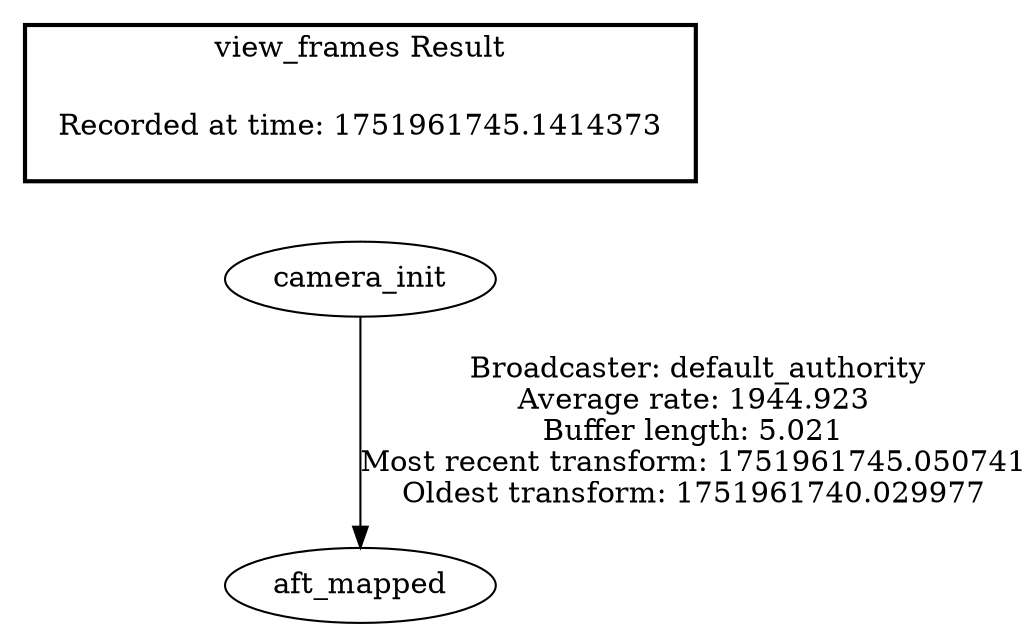 digraph G {
"camera_init" -> "aft_mapped"[label=" Broadcaster: default_authority\nAverage rate: 1944.923\nBuffer length: 5.021\nMost recent transform: 1751961745.050741\nOldest transform: 1751961740.029977\n"];
edge [style=invis];
 subgraph cluster_legend { style=bold; color=black; label ="view_frames Result";
"Recorded at time: 1751961745.1414373"[ shape=plaintext ] ;
}->"camera_init";
}